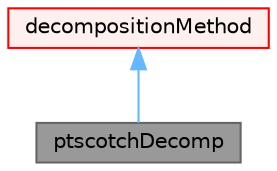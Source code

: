 digraph "ptscotchDecomp"
{
 // LATEX_PDF_SIZE
  bgcolor="transparent";
  edge [fontname=Helvetica,fontsize=10,labelfontname=Helvetica,labelfontsize=10];
  node [fontname=Helvetica,fontsize=10,shape=box,height=0.2,width=0.4];
  Node1 [id="Node000001",label="ptscotchDecomp",height=0.2,width=0.4,color="gray40", fillcolor="grey60", style="filled", fontcolor="black",tooltip="PTScotch domain decomposition."];
  Node2 -> Node1 [id="edge1_Node000001_Node000002",dir="back",color="steelblue1",style="solid",tooltip=" "];
  Node2 [id="Node000002",label="decompositionMethod",height=0.2,width=0.4,color="red", fillcolor="#FFF0F0", style="filled",URL="$classFoam_1_1decompositionMethod.html",tooltip="Abstract base class for domain decomposition."];
}
